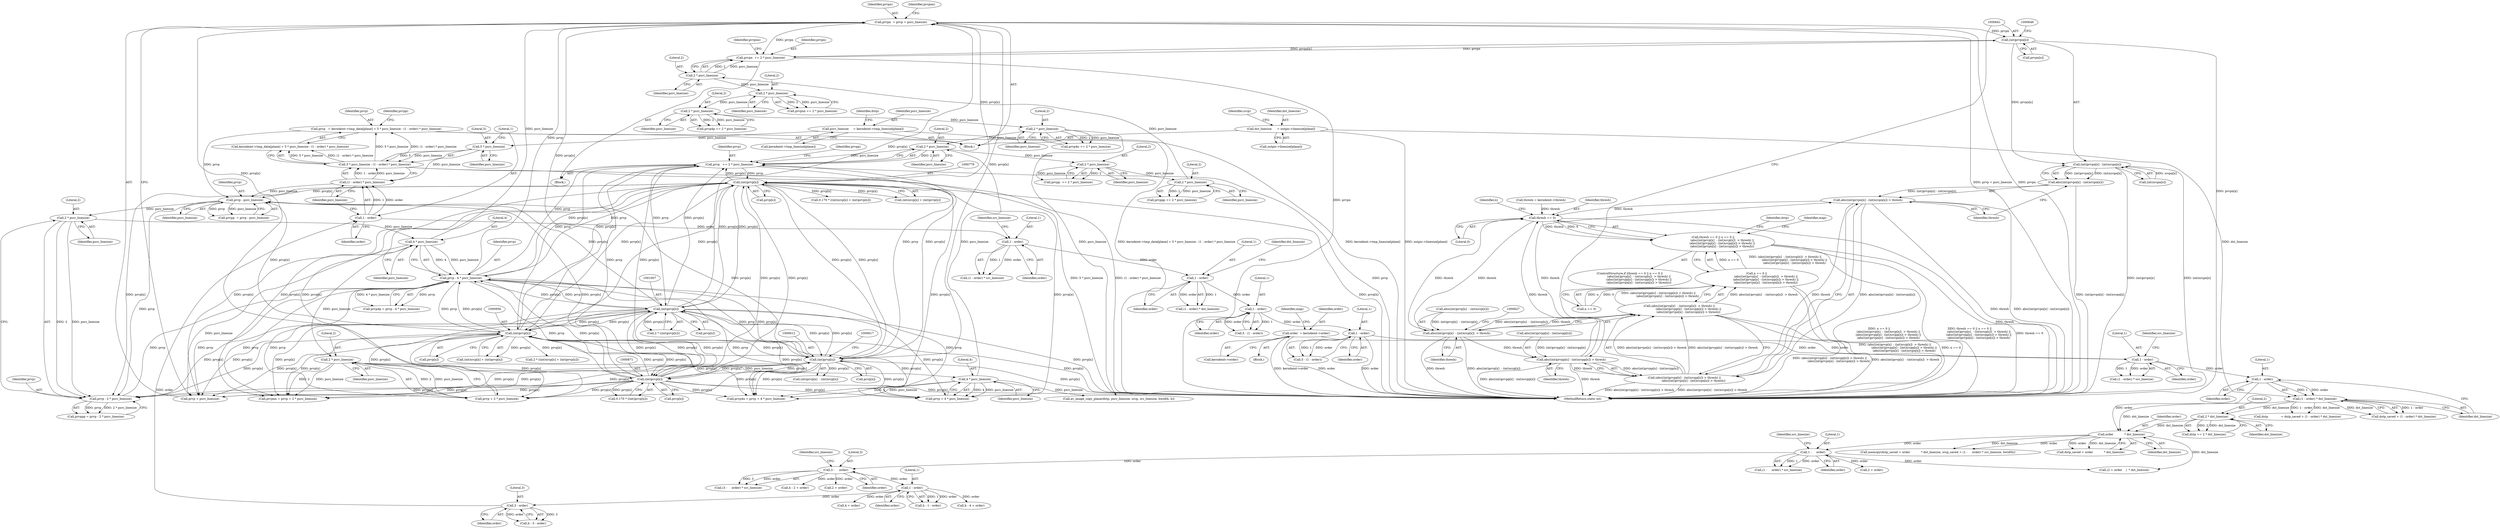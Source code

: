 digraph "0_FFmpeg_e43a0a232dbf6d3c161823c2e07c52e76227a1bc_5@integer" {
"1000470" [label="(Call,prvpn  = prvp + psrc_linesize)"];
"1000778" [label="(Call,(int)prvp[x])"];
"1001040" [label="(Call,prvp   += 2 * psrc_linesize)"];
"1001042" [label="(Call,2 * psrc_linesize)"];
"1001072" [label="(Call,2 * psrc_linesize)"];
"1001067" [label="(Call,2 * psrc_linesize)"];
"1001062" [label="(Call,2 * psrc_linesize)"];
"1001057" [label="(Call,2 * psrc_linesize)"];
"1001052" [label="(Call,2 * psrc_linesize)"];
"1001047" [label="(Call,2 * psrc_linesize)"];
"1000486" [label="(Call,4 * psrc_linesize)"];
"1000479" [label="(Call,2 * psrc_linesize)"];
"1000467" [label="(Call,4 * psrc_linesize)"];
"1000460" [label="(Call,2 * psrc_linesize)"];
"1000453" [label="(Call,prvp - psrc_linesize)"];
"1001006" [label="(Call,(int)prvp[x])"];
"1000955" [label="(Call,(int)prvp[x])"];
"1000611" [label="(Call,(int)prvp[x])"];
"1000870" [label="(Call,(int)prvp[x])"];
"1000465" [label="(Call,prvp - 4 * psrc_linesize)"];
"1000458" [label="(Call,prvp - 2 * psrc_linesize)"];
"1000434" [label="(Call,prvp   = kerndeint->tmp_data[plane] + 5 * psrc_linesize - (1 - order) * psrc_linesize)"];
"1000442" [label="(Call,5 * psrc_linesize - (1 - order) * psrc_linesize)"];
"1000443" [label="(Call,5 * psrc_linesize)"];
"1000298" [label="(Call,psrc_linesize     = kerndeint->tmp_linesize[plane])"];
"1000446" [label="(Call,(1 - order) * psrc_linesize)"];
"1000447" [label="(Call,1 - order)"];
"1000429" [label="(Call,3 - order)"];
"1000409" [label="(Call,1 - order)"];
"1000389" [label="(Call,3 -     order)"];
"1000373" [label="(Call,1 -     order)"];
"1000367" [label="(Call,order            * dst_linesize)"];
"1000335" [label="(Call,1 - order)"];
"1000326" [label="(Call,1 - order)"];
"1000186" [label="(Call,order  = kerndeint->order)"];
"1000581" [label="(Call,1 - order)"];
"1000572" [label="(Call,1 - order)"];
"1000563" [label="(Call,1 - order)"];
"1000498" [label="(Call,1 - order)"];
"1000334" [label="(Call,(1 - order) * dst_linesize)"];
"1000314" [label="(Call,dst_linesize      = outpic->linesize[plane])"];
"1000361" [label="(Call,2 * dst_linesize)"];
"1000640" [label="(Call,(int)prvpn[x])"];
"1000639" [label="(Call,(int)prvpn[x] - (int)srcpn[x])"];
"1000638" [label="(Call,abs((int)prvpn[x] - (int)srcpn[x]))"];
"1000637" [label="(Call,abs((int)prvpn[x] - (int)srcpn[x]) > thresh)"];
"1000600" [label="(Call,thresh == 0)"];
"1000599" [label="(Call,thresh == 0 || n == 0 ||\n                    (abs((int)prvp[x]  - (int)srcp[x])  > thresh) ||\n                    (abs((int)prvpp[x] - (int)srcpp[x]) > thresh) ||\n                    (abs((int)prvpn[x] - (int)srcpn[x]) > thresh))"];
"1000608" [label="(Call,abs((int)prvp[x]  - (int)srcp[x])  > thresh)"];
"1000607" [label="(Call,(abs((int)prvp[x]  - (int)srcp[x])  > thresh) ||\n                    (abs((int)prvpp[x] - (int)srcpp[x]) > thresh) ||\n                    (abs((int)prvpn[x] - (int)srcpn[x]) > thresh))"];
"1000603" [label="(Call,n == 0 ||\n                    (abs((int)prvp[x]  - (int)srcp[x])  > thresh) ||\n                    (abs((int)prvpp[x] - (int)srcpp[x]) > thresh) ||\n                    (abs((int)prvpn[x] - (int)srcpn[x]) > thresh))"];
"1000623" [label="(Call,abs((int)prvpp[x] - (int)srcpp[x]) > thresh)"];
"1000622" [label="(Call,(abs((int)prvpp[x] - (int)srcpp[x]) > thresh) ||\n                    (abs((int)prvpn[x] - (int)srcpn[x]) > thresh))"];
"1001055" [label="(Call,prvpn  += 2 * psrc_linesize)"];
"1000334" [label="(Call,(1 - order) * dst_linesize)"];
"1000487" [label="(Literal,4)"];
"1000481" [label="(Identifier,psrc_linesize)"];
"1000389" [label="(Call,3 -     order)"];
"1000336" [label="(Literal,1)"];
"1000484" [label="(Call,prvp + 4 * psrc_linesize)"];
"1000454" [label="(Identifier,prvp)"];
"1000581" [label="(Call,1 - order)"];
"1001067" [label="(Call,2 * psrc_linesize)"];
"1000436" [label="(Call,kerndeint->tmp_data[plane] + 5 * psrc_linesize - (1 - order) * psrc_linesize)"];
"1000466" [label="(Identifier,prvp)"];
"1000325" [label="(Call,(1 - order) * src_linesize)"];
"1000298" [label="(Call,psrc_linesize     = kerndeint->tmp_linesize[plane])"];
"1000609" [label="(Call,abs((int)prvp[x]  - (int)srcp[x]))"];
"1000608" [label="(Call,abs((int)prvp[x]  - (int)srcp[x])  > thresh)"];
"1001035" [label="(Identifier,dstp)"];
"1001060" [label="(Call,prvpnn += 2 * psrc_linesize)"];
"1000392" [label="(Identifier,src_linesize)"];
"1000418" [label="(Call,h - 4 + order)"];
"1000431" [label="(Identifier,order)"];
"1000611" [label="(Call,(int)prvp[x])"];
"1000435" [label="(Identifier,prvp)"];
"1000427" [label="(Call,h - 3 - order)"];
"1000453" [label="(Call,prvp - psrc_linesize)"];
"1000448" [label="(Literal,1)"];
"1000390" [label="(Literal,3)"];
"1000645" [label="(Call,(int)srcpn[x])"];
"1000469" [label="(Identifier,psrc_linesize)"];
"1000315" [label="(Identifier,dst_linesize)"];
"1000582" [label="(Literal,1)"];
"1000497" [label="(Call,(1 - order) * src_linesize)"];
"1000607" [label="(Call,(abs((int)prvp[x]  - (int)srcp[x])  > thresh) ||\n                    (abs((int)prvpp[x] - (int)srcpp[x]) > thresh) ||\n                    (abs((int)prvpn[x] - (int)srcpn[x]) > thresh))"];
"1001068" [label="(Literal,2)"];
"1001064" [label="(Identifier,psrc_linesize)"];
"1000458" [label="(Call,prvp - 2 * psrc_linesize)"];
"1000332" [label="(Call,dstp_saved + (1 - order) * dst_linesize)"];
"1000444" [label="(Literal,5)"];
"1001049" [label="(Identifier,psrc_linesize)"];
"1000361" [label="(Call,2 * dst_linesize)"];
"1000501" [label="(Identifier,src_linesize)"];
"1000955" [label="(Call,(int)prvp[x])"];
"1001045" [label="(Call,prvpp  += 2 * psrc_linesize)"];
"1000338" [label="(Identifier,dst_linesize)"];
"1000460" [label="(Call,2 * psrc_linesize)"];
"1001057" [label="(Call,2 * psrc_linesize)"];
"1000601" [label="(Identifier,thresh)"];
"1000623" [label="(Call,abs((int)prvpp[x] - (int)srcpp[x]) > thresh)"];
"1000306" [label="(Identifier,dstp)"];
"1000388" [label="(Call,(3 -     order) * src_linesize)"];
"1000193" [label="(Identifier,map)"];
"1000604" [label="(Call,n == 0)"];
"1000957" [label="(Call,prvp[x])"];
"1000500" [label="(Identifier,order)"];
"1000369" [label="(Identifier,dst_linesize)"];
"1000322" [label="(Identifier,srcp)"];
"1001006" [label="(Call,(int)prvp[x])"];
"1000381" [label="(Call,(2 + order    )  * dst_linesize)"];
"1000374" [label="(Literal,1)"];
"1000477" [label="(Call,prvp + 2 * psrc_linesize)"];
"1000368" [label="(Identifier,order)"];
"1001004" [label="(Call,2 * ((int)prvp[x]))"];
"1000451" [label="(Call,prvpp  = prvp - psrc_linesize)"];
"1000467" [label="(Call,4 * psrc_linesize)"];
"1000120" [label="(Block,)"];
"1000398" [label="(Call,h - 2 + order)"];
"1000637" [label="(Call,abs((int)prvpn[x] - (int)srcpn[x]) > thresh)"];
"1000949" [label="(Call,(int)srcp[x] + (int)prvp[x])"];
"1001055" [label="(Call,prvpn  += 2 * psrc_linesize)"];
"1000480" [label="(Literal,2)"];
"1000947" [label="(Call,2 * ((int)srcp[x] + (int)prvp[x]))"];
"1000450" [label="(Identifier,psrc_linesize)"];
"1000186" [label="(Call,order  = kerndeint->order)"];
"1001040" [label="(Call,prvp   += 2 * psrc_linesize)"];
"1000471" [label="(Identifier,prvpn)"];
"1000778" [label="(Call,(int)prvp[x])"];
"1000499" [label="(Literal,1)"];
"1000382" [label="(Call,2 + order)"];
"1000486" [label="(Call,4 * psrc_linesize)"];
"1001008" [label="(Call,prvp[x])"];
"1000299" [label="(Identifier,psrc_linesize)"];
"1001050" [label="(Call,prvppp += 2 * psrc_linesize)"];
"1000376" [label="(Identifier,src_linesize)"];
"1000472" [label="(Call,prvp + psrc_linesize)"];
"1000868" [label="(Call,0.170 * ((int)prvp[x]))"];
"1000465" [label="(Call,prvp - 4 * psrc_linesize)"];
"1000476" [label="(Identifier,prvpnn)"];
"1000770" [label="(Call,0.170 * ((int)srcp[x] + (int)prvp[x]))"];
"1000445" [label="(Identifier,psrc_linesize)"];
"1001056" [label="(Identifier,prvpn)"];
"1001065" [label="(Call,prvp4p += 2 * psrc_linesize)"];
"1000367" [label="(Call,order            * dst_linesize)"];
"1000572" [label="(Call,1 - order)"];
"1000335" [label="(Call,1 - order)"];
"1000642" [label="(Call,prvpn[x])"];
"1000314" [label="(Call,dst_linesize      = outpic->linesize[plane])"];
"1001041" [label="(Identifier,prvp)"];
"1001042" [label="(Call,2 * psrc_linesize)"];
"1000463" [label="(Call,prvp4p = prvp - 4 * psrc_linesize)"];
"1001139" [label="(Call,av_image_copy_plane(dstp, psrc_linesize, srcp, src_linesize, bwidth, h))"];
"1000468" [label="(Literal,4)"];
"1001052" [label="(Call,2 * psrc_linesize)"];
"1000598" [label="(ControlStructure,if (thresh == 0 || n == 0 ||\n                    (abs((int)prvp[x]  - (int)srcp[x])  > thresh) ||\n                    (abs((int)prvpp[x] - (int)srcpp[x]) > thresh) ||\n                    (abs((int)prvpn[x] - (int)srcpn[x]) > thresh)))"];
"1000599" [label="(Call,thresh == 0 || n == 0 ||\n                    (abs((int)prvp[x]  - (int)srcp[x])  > thresh) ||\n                    (abs((int)prvpp[x] - (int)srcpp[x]) > thresh) ||\n                    (abs((int)prvpn[x] - (int)srcpn[x]) > thresh))"];
"1000300" [label="(Call,kerndeint->tmp_linesize[plane])"];
"1001063" [label="(Literal,2)"];
"1000328" [label="(Identifier,order)"];
"1000870" [label="(Call,(int)prvp[x])"];
"1000639" [label="(Call,(int)prvpn[x] - (int)srcpn[x])"];
"1000605" [label="(Identifier,n)"];
"1001061" [label="(Identifier,prvpnn)"];
"1000363" [label="(Identifier,dst_linesize)"];
"1000420" [label="(Call,4 + order)"];
"1000434" [label="(Call,prvp   = kerndeint->tmp_data[plane] + 5 * psrc_linesize - (1 - order) * psrc_linesize)"];
"1000326" [label="(Call,1 - order)"];
"1001059" [label="(Identifier,psrc_linesize)"];
"1001048" [label="(Literal,2)"];
"1000446" [label="(Call,(1 - order) * psrc_linesize)"];
"1000638" [label="(Call,abs((int)prvpn[x] - (int)srcpn[x]))"];
"1000470" [label="(Call,prvpn  = prvp + psrc_linesize)"];
"1000456" [label="(Call,prvppp = prvp - 2 * psrc_linesize)"];
"1000772" [label="(Call,(int)srcp[x] + (int)prvp[x])"];
"1000475" [label="(Call,prvpnn = prvp + 2 * psrc_linesize)"];
"1000373" [label="(Call,1 -     order)"];
"1000430" [label="(Literal,3)"];
"1000187" [label="(Identifier,order)"];
"1000372" [label="(Call,(1 -     order) * src_linesize)"];
"1000327" [label="(Literal,1)"];
"1000610" [label="(Call,(int)prvp[x]  - (int)srcp[x])"];
"1000650" [label="(Identifier,thresh)"];
"1000452" [label="(Identifier,prvpp)"];
"1001046" [label="(Identifier,prvpp)"];
"1001047" [label="(Call,2 * psrc_linesize)"];
"1000409" [label="(Call,1 - order)"];
"1000622" [label="(Call,(abs((int)prvpp[x] - (int)srcpp[x]) > thresh) ||\n                    (abs((int)prvpn[x] - (int)srcpn[x]) > thresh))"];
"1000459" [label="(Identifier,prvp)"];
"1000316" [label="(Call,outpic->linesize[plane])"];
"1000624" [label="(Call,abs((int)prvpp[x] - (int)srcpp[x]))"];
"1001074" [label="(Identifier,psrc_linesize)"];
"1000362" [label="(Literal,2)"];
"1000573" [label="(Literal,1)"];
"1000443" [label="(Call,5 * psrc_linesize)"];
"1000603" [label="(Call,n == 0 ||\n                    (abs((int)prvp[x]  - (int)srcp[x])  > thresh) ||\n                    (abs((int)prvpp[x] - (int)srcpp[x]) > thresh) ||\n                    (abs((int)prvpn[x] - (int)srcpn[x]) > thresh))"];
"1001043" [label="(Literal,2)"];
"1000872" [label="(Call,prvp[x])"];
"1000498" [label="(Call,1 - order)"];
"1001073" [label="(Literal,2)"];
"1000562" [label="(Call,(1 - order) * dst_linesize)"];
"1000359" [label="(Call,dstp += 2 * dst_linesize)"];
"1000482" [label="(Call,prvp4n = prvp + 4 * psrc_linesize)"];
"1001044" [label="(Identifier,psrc_linesize)"];
"1000447" [label="(Call,1 - order)"];
"1000455" [label="(Identifier,psrc_linesize)"];
"1000636" [label="(Identifier,thresh)"];
"1000563" [label="(Call,1 - order)"];
"1000479" [label="(Call,2 * psrc_linesize)"];
"1000462" [label="(Identifier,psrc_linesize)"];
"1000400" [label="(Call,2 + order)"];
"1000613" [label="(Call,prvp[x])"];
"1000258" [label="(Block,)"];
"1000488" [label="(Identifier,psrc_linesize)"];
"1000364" [label="(Call,memcpy(dstp_saved + order            * dst_linesize, srcp_saved + (1 -     order) * src_linesize, bwidth))"];
"1000780" [label="(Call,prvp[x])"];
"1001153" [label="(MethodReturn,static int)"];
"1000461" [label="(Literal,2)"];
"1000180" [label="(Call,thresh = kerndeint->thresh)"];
"1000566" [label="(Identifier,dst_linesize)"];
"1000653" [label="(Identifier,map)"];
"1000583" [label="(Identifier,order)"];
"1000411" [label="(Identifier,order)"];
"1000565" [label="(Identifier,order)"];
"1000602" [label="(Literal,0)"];
"1000564" [label="(Literal,1)"];
"1000574" [label="(Identifier,order)"];
"1000442" [label="(Call,5 * psrc_linesize - (1 - order) * psrc_linesize)"];
"1001053" [label="(Literal,2)"];
"1000410" [label="(Literal,1)"];
"1000587" [label="(Block,)"];
"1000407" [label="(Call,h - 1 - order)"];
"1000429" [label="(Call,3 - order)"];
"1000579" [label="(Call,5 - (1 - order))"];
"1000570" [label="(Call,5 - (1 - order))"];
"1000391" [label="(Identifier,order)"];
"1000621" [label="(Identifier,thresh)"];
"1001054" [label="(Identifier,psrc_linesize)"];
"1000188" [label="(Call,kerndeint->order)"];
"1001062" [label="(Call,2 * psrc_linesize)"];
"1000329" [label="(Identifier,src_linesize)"];
"1000365" [label="(Call,dstp_saved + order            * dst_linesize)"];
"1000330" [label="(Call,dstp              = dstp_saved + (1 - order) * dst_linesize)"];
"1000375" [label="(Identifier,order)"];
"1001069" [label="(Identifier,psrc_linesize)"];
"1000640" [label="(Call,(int)prvpn[x])"];
"1000449" [label="(Identifier,order)"];
"1000600" [label="(Call,thresh == 0)"];
"1000337" [label="(Identifier,order)"];
"1001072" [label="(Call,2 * psrc_linesize)"];
"1001070" [label="(Call,prvp4n += 2 * psrc_linesize)"];
"1001058" [label="(Literal,2)"];
"1000470" -> "1000258"  [label="AST: "];
"1000470" -> "1000472"  [label="CFG: "];
"1000471" -> "1000470"  [label="AST: "];
"1000472" -> "1000470"  [label="AST: "];
"1000476" -> "1000470"  [label="CFG: "];
"1000470" -> "1001153"  [label="DDG: prvp + psrc_linesize"];
"1000470" -> "1001153"  [label="DDG: prvpn"];
"1000778" -> "1000470"  [label="DDG: prvp[x]"];
"1001006" -> "1000470"  [label="DDG: prvp[x]"];
"1000955" -> "1000470"  [label="DDG: prvp[x]"];
"1000465" -> "1000470"  [label="DDG: prvp"];
"1000611" -> "1000470"  [label="DDG: prvp[x]"];
"1000870" -> "1000470"  [label="DDG: prvp[x]"];
"1000467" -> "1000470"  [label="DDG: psrc_linesize"];
"1000470" -> "1000640"  [label="DDG: prvpn"];
"1000470" -> "1001055"  [label="DDG: prvpn"];
"1000778" -> "1000772"  [label="AST: "];
"1000778" -> "1000780"  [label="CFG: "];
"1000779" -> "1000778"  [label="AST: "];
"1000780" -> "1000778"  [label="AST: "];
"1000772" -> "1000778"  [label="CFG: "];
"1000778" -> "1001153"  [label="DDG: prvp[x]"];
"1000778" -> "1000453"  [label="DDG: prvp[x]"];
"1000778" -> "1000458"  [label="DDG: prvp[x]"];
"1000778" -> "1000465"  [label="DDG: prvp[x]"];
"1000778" -> "1000472"  [label="DDG: prvp[x]"];
"1000778" -> "1000475"  [label="DDG: prvp[x]"];
"1000778" -> "1000477"  [label="DDG: prvp[x]"];
"1000778" -> "1000482"  [label="DDG: prvp[x]"];
"1000778" -> "1000484"  [label="DDG: prvp[x]"];
"1000778" -> "1000611"  [label="DDG: prvp[x]"];
"1000778" -> "1000770"  [label="DDG: prvp[x]"];
"1000778" -> "1000772"  [label="DDG: prvp[x]"];
"1001040" -> "1000778"  [label="DDG: prvp"];
"1001006" -> "1000778"  [label="DDG: prvp[x]"];
"1000955" -> "1000778"  [label="DDG: prvp[x]"];
"1000611" -> "1000778"  [label="DDG: prvp[x]"];
"1000870" -> "1000778"  [label="DDG: prvp[x]"];
"1000465" -> "1000778"  [label="DDG: prvp"];
"1000778" -> "1000870"  [label="DDG: prvp[x]"];
"1000778" -> "1000955"  [label="DDG: prvp[x]"];
"1000778" -> "1001006"  [label="DDG: prvp[x]"];
"1000778" -> "1001040"  [label="DDG: prvp[x]"];
"1001040" -> "1000587"  [label="AST: "];
"1001040" -> "1001042"  [label="CFG: "];
"1001041" -> "1001040"  [label="AST: "];
"1001042" -> "1001040"  [label="AST: "];
"1001046" -> "1001040"  [label="CFG: "];
"1001040" -> "1001153"  [label="DDG: prvp"];
"1001040" -> "1000611"  [label="DDG: prvp"];
"1001040" -> "1000870"  [label="DDG: prvp"];
"1001040" -> "1000955"  [label="DDG: prvp"];
"1001040" -> "1001006"  [label="DDG: prvp"];
"1001042" -> "1001040"  [label="DDG: 2"];
"1001042" -> "1001040"  [label="DDG: psrc_linesize"];
"1001006" -> "1001040"  [label="DDG: prvp[x]"];
"1000955" -> "1001040"  [label="DDG: prvp[x]"];
"1000611" -> "1001040"  [label="DDG: prvp[x]"];
"1000870" -> "1001040"  [label="DDG: prvp[x]"];
"1000465" -> "1001040"  [label="DDG: prvp"];
"1001042" -> "1001044"  [label="CFG: "];
"1001043" -> "1001042"  [label="AST: "];
"1001044" -> "1001042"  [label="AST: "];
"1001072" -> "1001042"  [label="DDG: psrc_linesize"];
"1000486" -> "1001042"  [label="DDG: psrc_linesize"];
"1001042" -> "1001047"  [label="DDG: psrc_linesize"];
"1001072" -> "1001070"  [label="AST: "];
"1001072" -> "1001074"  [label="CFG: "];
"1001073" -> "1001072"  [label="AST: "];
"1001074" -> "1001072"  [label="AST: "];
"1001070" -> "1001072"  [label="CFG: "];
"1001072" -> "1001070"  [label="DDG: 2"];
"1001072" -> "1001070"  [label="DDG: psrc_linesize"];
"1001067" -> "1001072"  [label="DDG: psrc_linesize"];
"1001072" -> "1001139"  [label="DDG: psrc_linesize"];
"1001067" -> "1001065"  [label="AST: "];
"1001067" -> "1001069"  [label="CFG: "];
"1001068" -> "1001067"  [label="AST: "];
"1001069" -> "1001067"  [label="AST: "];
"1001065" -> "1001067"  [label="CFG: "];
"1001067" -> "1001065"  [label="DDG: 2"];
"1001067" -> "1001065"  [label="DDG: psrc_linesize"];
"1001062" -> "1001067"  [label="DDG: psrc_linesize"];
"1001062" -> "1001060"  [label="AST: "];
"1001062" -> "1001064"  [label="CFG: "];
"1001063" -> "1001062"  [label="AST: "];
"1001064" -> "1001062"  [label="AST: "];
"1001060" -> "1001062"  [label="CFG: "];
"1001062" -> "1001060"  [label="DDG: 2"];
"1001062" -> "1001060"  [label="DDG: psrc_linesize"];
"1001057" -> "1001062"  [label="DDG: psrc_linesize"];
"1001057" -> "1001055"  [label="AST: "];
"1001057" -> "1001059"  [label="CFG: "];
"1001058" -> "1001057"  [label="AST: "];
"1001059" -> "1001057"  [label="AST: "];
"1001055" -> "1001057"  [label="CFG: "];
"1001057" -> "1001055"  [label="DDG: 2"];
"1001057" -> "1001055"  [label="DDG: psrc_linesize"];
"1001052" -> "1001057"  [label="DDG: psrc_linesize"];
"1001052" -> "1001050"  [label="AST: "];
"1001052" -> "1001054"  [label="CFG: "];
"1001053" -> "1001052"  [label="AST: "];
"1001054" -> "1001052"  [label="AST: "];
"1001050" -> "1001052"  [label="CFG: "];
"1001052" -> "1001050"  [label="DDG: 2"];
"1001052" -> "1001050"  [label="DDG: psrc_linesize"];
"1001047" -> "1001052"  [label="DDG: psrc_linesize"];
"1001047" -> "1001045"  [label="AST: "];
"1001047" -> "1001049"  [label="CFG: "];
"1001048" -> "1001047"  [label="AST: "];
"1001049" -> "1001047"  [label="AST: "];
"1001045" -> "1001047"  [label="CFG: "];
"1001047" -> "1001045"  [label="DDG: 2"];
"1001047" -> "1001045"  [label="DDG: psrc_linesize"];
"1000486" -> "1000484"  [label="AST: "];
"1000486" -> "1000488"  [label="CFG: "];
"1000487" -> "1000486"  [label="AST: "];
"1000488" -> "1000486"  [label="AST: "];
"1000484" -> "1000486"  [label="CFG: "];
"1000486" -> "1000482"  [label="DDG: 4"];
"1000486" -> "1000482"  [label="DDG: psrc_linesize"];
"1000486" -> "1000484"  [label="DDG: 4"];
"1000486" -> "1000484"  [label="DDG: psrc_linesize"];
"1000479" -> "1000486"  [label="DDG: psrc_linesize"];
"1000486" -> "1001139"  [label="DDG: psrc_linesize"];
"1000479" -> "1000477"  [label="AST: "];
"1000479" -> "1000481"  [label="CFG: "];
"1000480" -> "1000479"  [label="AST: "];
"1000481" -> "1000479"  [label="AST: "];
"1000477" -> "1000479"  [label="CFG: "];
"1000479" -> "1000475"  [label="DDG: 2"];
"1000479" -> "1000475"  [label="DDG: psrc_linesize"];
"1000479" -> "1000477"  [label="DDG: 2"];
"1000479" -> "1000477"  [label="DDG: psrc_linesize"];
"1000467" -> "1000479"  [label="DDG: psrc_linesize"];
"1000467" -> "1000465"  [label="AST: "];
"1000467" -> "1000469"  [label="CFG: "];
"1000468" -> "1000467"  [label="AST: "];
"1000469" -> "1000467"  [label="AST: "];
"1000465" -> "1000467"  [label="CFG: "];
"1000467" -> "1000465"  [label="DDG: 4"];
"1000467" -> "1000465"  [label="DDG: psrc_linesize"];
"1000460" -> "1000467"  [label="DDG: psrc_linesize"];
"1000467" -> "1000472"  [label="DDG: psrc_linesize"];
"1000460" -> "1000458"  [label="AST: "];
"1000460" -> "1000462"  [label="CFG: "];
"1000461" -> "1000460"  [label="AST: "];
"1000462" -> "1000460"  [label="AST: "];
"1000458" -> "1000460"  [label="CFG: "];
"1000460" -> "1000458"  [label="DDG: 2"];
"1000460" -> "1000458"  [label="DDG: psrc_linesize"];
"1000453" -> "1000460"  [label="DDG: psrc_linesize"];
"1000453" -> "1000451"  [label="AST: "];
"1000453" -> "1000455"  [label="CFG: "];
"1000454" -> "1000453"  [label="AST: "];
"1000455" -> "1000453"  [label="AST: "];
"1000451" -> "1000453"  [label="CFG: "];
"1000453" -> "1000451"  [label="DDG: prvp"];
"1000453" -> "1000451"  [label="DDG: psrc_linesize"];
"1001006" -> "1000453"  [label="DDG: prvp[x]"];
"1000955" -> "1000453"  [label="DDG: prvp[x]"];
"1000434" -> "1000453"  [label="DDG: prvp"];
"1000611" -> "1000453"  [label="DDG: prvp[x]"];
"1000870" -> "1000453"  [label="DDG: prvp[x]"];
"1000446" -> "1000453"  [label="DDG: psrc_linesize"];
"1000453" -> "1000458"  [label="DDG: prvp"];
"1001006" -> "1001004"  [label="AST: "];
"1001006" -> "1001008"  [label="CFG: "];
"1001007" -> "1001006"  [label="AST: "];
"1001008" -> "1001006"  [label="AST: "];
"1001004" -> "1001006"  [label="CFG: "];
"1001006" -> "1001153"  [label="DDG: prvp[x]"];
"1001006" -> "1000458"  [label="DDG: prvp[x]"];
"1001006" -> "1000465"  [label="DDG: prvp[x]"];
"1001006" -> "1000472"  [label="DDG: prvp[x]"];
"1001006" -> "1000475"  [label="DDG: prvp[x]"];
"1001006" -> "1000477"  [label="DDG: prvp[x]"];
"1001006" -> "1000482"  [label="DDG: prvp[x]"];
"1001006" -> "1000484"  [label="DDG: prvp[x]"];
"1001006" -> "1000611"  [label="DDG: prvp[x]"];
"1001006" -> "1000870"  [label="DDG: prvp[x]"];
"1001006" -> "1000955"  [label="DDG: prvp[x]"];
"1001006" -> "1001004"  [label="DDG: prvp[x]"];
"1000955" -> "1001006"  [label="DDG: prvp[x]"];
"1000611" -> "1001006"  [label="DDG: prvp[x]"];
"1000870" -> "1001006"  [label="DDG: prvp[x]"];
"1000465" -> "1001006"  [label="DDG: prvp"];
"1000955" -> "1000949"  [label="AST: "];
"1000955" -> "1000957"  [label="CFG: "];
"1000956" -> "1000955"  [label="AST: "];
"1000957" -> "1000955"  [label="AST: "];
"1000949" -> "1000955"  [label="CFG: "];
"1000955" -> "1001153"  [label="DDG: prvp[x]"];
"1000955" -> "1000458"  [label="DDG: prvp[x]"];
"1000955" -> "1000465"  [label="DDG: prvp[x]"];
"1000955" -> "1000472"  [label="DDG: prvp[x]"];
"1000955" -> "1000475"  [label="DDG: prvp[x]"];
"1000955" -> "1000477"  [label="DDG: prvp[x]"];
"1000955" -> "1000482"  [label="DDG: prvp[x]"];
"1000955" -> "1000484"  [label="DDG: prvp[x]"];
"1000955" -> "1000611"  [label="DDG: prvp[x]"];
"1000955" -> "1000870"  [label="DDG: prvp[x]"];
"1000955" -> "1000947"  [label="DDG: prvp[x]"];
"1000955" -> "1000949"  [label="DDG: prvp[x]"];
"1000611" -> "1000955"  [label="DDG: prvp[x]"];
"1000870" -> "1000955"  [label="DDG: prvp[x]"];
"1000465" -> "1000955"  [label="DDG: prvp"];
"1000611" -> "1000610"  [label="AST: "];
"1000611" -> "1000613"  [label="CFG: "];
"1000612" -> "1000611"  [label="AST: "];
"1000613" -> "1000611"  [label="AST: "];
"1000617" -> "1000611"  [label="CFG: "];
"1000611" -> "1001153"  [label="DDG: prvp[x]"];
"1000611" -> "1000458"  [label="DDG: prvp[x]"];
"1000611" -> "1000465"  [label="DDG: prvp[x]"];
"1000611" -> "1000472"  [label="DDG: prvp[x]"];
"1000611" -> "1000475"  [label="DDG: prvp[x]"];
"1000611" -> "1000477"  [label="DDG: prvp[x]"];
"1000611" -> "1000482"  [label="DDG: prvp[x]"];
"1000611" -> "1000484"  [label="DDG: prvp[x]"];
"1000611" -> "1000610"  [label="DDG: prvp[x]"];
"1000870" -> "1000611"  [label="DDG: prvp[x]"];
"1000465" -> "1000611"  [label="DDG: prvp"];
"1000611" -> "1000870"  [label="DDG: prvp[x]"];
"1000870" -> "1000868"  [label="AST: "];
"1000870" -> "1000872"  [label="CFG: "];
"1000871" -> "1000870"  [label="AST: "];
"1000872" -> "1000870"  [label="AST: "];
"1000868" -> "1000870"  [label="CFG: "];
"1000870" -> "1001153"  [label="DDG: prvp[x]"];
"1000870" -> "1000458"  [label="DDG: prvp[x]"];
"1000870" -> "1000465"  [label="DDG: prvp[x]"];
"1000870" -> "1000472"  [label="DDG: prvp[x]"];
"1000870" -> "1000475"  [label="DDG: prvp[x]"];
"1000870" -> "1000477"  [label="DDG: prvp[x]"];
"1000870" -> "1000482"  [label="DDG: prvp[x]"];
"1000870" -> "1000484"  [label="DDG: prvp[x]"];
"1000870" -> "1000868"  [label="DDG: prvp[x]"];
"1000465" -> "1000870"  [label="DDG: prvp"];
"1000465" -> "1000463"  [label="AST: "];
"1000466" -> "1000465"  [label="AST: "];
"1000463" -> "1000465"  [label="CFG: "];
"1000465" -> "1000463"  [label="DDG: prvp"];
"1000465" -> "1000463"  [label="DDG: 4 * psrc_linesize"];
"1000458" -> "1000465"  [label="DDG: prvp"];
"1000465" -> "1000472"  [label="DDG: prvp"];
"1000465" -> "1000475"  [label="DDG: prvp"];
"1000465" -> "1000477"  [label="DDG: prvp"];
"1000465" -> "1000482"  [label="DDG: prvp"];
"1000465" -> "1000484"  [label="DDG: prvp"];
"1000458" -> "1000456"  [label="AST: "];
"1000459" -> "1000458"  [label="AST: "];
"1000456" -> "1000458"  [label="CFG: "];
"1000458" -> "1000456"  [label="DDG: prvp"];
"1000458" -> "1000456"  [label="DDG: 2 * psrc_linesize"];
"1000434" -> "1000258"  [label="AST: "];
"1000434" -> "1000436"  [label="CFG: "];
"1000435" -> "1000434"  [label="AST: "];
"1000436" -> "1000434"  [label="AST: "];
"1000452" -> "1000434"  [label="CFG: "];
"1000434" -> "1001153"  [label="DDG: kerndeint->tmp_data[plane] + 5 * psrc_linesize - (1 - order) * psrc_linesize"];
"1000442" -> "1000434"  [label="DDG: 5 * psrc_linesize"];
"1000442" -> "1000434"  [label="DDG: (1 - order) * psrc_linesize"];
"1000442" -> "1000436"  [label="AST: "];
"1000442" -> "1000446"  [label="CFG: "];
"1000443" -> "1000442"  [label="AST: "];
"1000446" -> "1000442"  [label="AST: "];
"1000436" -> "1000442"  [label="CFG: "];
"1000442" -> "1001153"  [label="DDG: 5 * psrc_linesize"];
"1000442" -> "1001153"  [label="DDG: (1 - order) * psrc_linesize"];
"1000442" -> "1000436"  [label="DDG: 5 * psrc_linesize"];
"1000442" -> "1000436"  [label="DDG: (1 - order) * psrc_linesize"];
"1000443" -> "1000442"  [label="DDG: 5"];
"1000443" -> "1000442"  [label="DDG: psrc_linesize"];
"1000446" -> "1000442"  [label="DDG: 1 - order"];
"1000446" -> "1000442"  [label="DDG: psrc_linesize"];
"1000443" -> "1000445"  [label="CFG: "];
"1000444" -> "1000443"  [label="AST: "];
"1000445" -> "1000443"  [label="AST: "];
"1000448" -> "1000443"  [label="CFG: "];
"1000298" -> "1000443"  [label="DDG: psrc_linesize"];
"1000443" -> "1000446"  [label="DDG: psrc_linesize"];
"1000298" -> "1000258"  [label="AST: "];
"1000298" -> "1000300"  [label="CFG: "];
"1000299" -> "1000298"  [label="AST: "];
"1000300" -> "1000298"  [label="AST: "];
"1000306" -> "1000298"  [label="CFG: "];
"1000298" -> "1001153"  [label="DDG: kerndeint->tmp_linesize[plane]"];
"1000446" -> "1000450"  [label="CFG: "];
"1000447" -> "1000446"  [label="AST: "];
"1000450" -> "1000446"  [label="AST: "];
"1000447" -> "1000446"  [label="DDG: 1"];
"1000447" -> "1000446"  [label="DDG: order"];
"1000447" -> "1000449"  [label="CFG: "];
"1000448" -> "1000447"  [label="AST: "];
"1000449" -> "1000447"  [label="AST: "];
"1000450" -> "1000447"  [label="CFG: "];
"1000429" -> "1000447"  [label="DDG: order"];
"1000447" -> "1000498"  [label="DDG: order"];
"1000429" -> "1000427"  [label="AST: "];
"1000429" -> "1000431"  [label="CFG: "];
"1000430" -> "1000429"  [label="AST: "];
"1000431" -> "1000429"  [label="AST: "];
"1000427" -> "1000429"  [label="CFG: "];
"1000429" -> "1000427"  [label="DDG: 3"];
"1000429" -> "1000427"  [label="DDG: order"];
"1000409" -> "1000429"  [label="DDG: order"];
"1000409" -> "1000407"  [label="AST: "];
"1000409" -> "1000411"  [label="CFG: "];
"1000410" -> "1000409"  [label="AST: "];
"1000411" -> "1000409"  [label="AST: "];
"1000407" -> "1000409"  [label="CFG: "];
"1000409" -> "1000407"  [label="DDG: 1"];
"1000409" -> "1000407"  [label="DDG: order"];
"1000389" -> "1000409"  [label="DDG: order"];
"1000409" -> "1000418"  [label="DDG: order"];
"1000409" -> "1000420"  [label="DDG: order"];
"1000389" -> "1000388"  [label="AST: "];
"1000389" -> "1000391"  [label="CFG: "];
"1000390" -> "1000389"  [label="AST: "];
"1000391" -> "1000389"  [label="AST: "];
"1000392" -> "1000389"  [label="CFG: "];
"1000389" -> "1000388"  [label="DDG: 3"];
"1000389" -> "1000388"  [label="DDG: order"];
"1000373" -> "1000389"  [label="DDG: order"];
"1000389" -> "1000398"  [label="DDG: order"];
"1000389" -> "1000400"  [label="DDG: order"];
"1000373" -> "1000372"  [label="AST: "];
"1000373" -> "1000375"  [label="CFG: "];
"1000374" -> "1000373"  [label="AST: "];
"1000375" -> "1000373"  [label="AST: "];
"1000376" -> "1000373"  [label="CFG: "];
"1000373" -> "1000372"  [label="DDG: 1"];
"1000373" -> "1000372"  [label="DDG: order"];
"1000367" -> "1000373"  [label="DDG: order"];
"1000373" -> "1000381"  [label="DDG: order"];
"1000373" -> "1000382"  [label="DDG: order"];
"1000367" -> "1000365"  [label="AST: "];
"1000367" -> "1000369"  [label="CFG: "];
"1000368" -> "1000367"  [label="AST: "];
"1000369" -> "1000367"  [label="AST: "];
"1000365" -> "1000367"  [label="CFG: "];
"1000367" -> "1000364"  [label="DDG: order"];
"1000367" -> "1000364"  [label="DDG: dst_linesize"];
"1000367" -> "1000365"  [label="DDG: order"];
"1000367" -> "1000365"  [label="DDG: dst_linesize"];
"1000335" -> "1000367"  [label="DDG: order"];
"1000334" -> "1000367"  [label="DDG: dst_linesize"];
"1000361" -> "1000367"  [label="DDG: dst_linesize"];
"1000367" -> "1000381"  [label="DDG: dst_linesize"];
"1000335" -> "1000334"  [label="AST: "];
"1000335" -> "1000337"  [label="CFG: "];
"1000336" -> "1000335"  [label="AST: "];
"1000337" -> "1000335"  [label="AST: "];
"1000338" -> "1000335"  [label="CFG: "];
"1000335" -> "1000334"  [label="DDG: 1"];
"1000335" -> "1000334"  [label="DDG: order"];
"1000326" -> "1000335"  [label="DDG: order"];
"1000326" -> "1000325"  [label="AST: "];
"1000326" -> "1000328"  [label="CFG: "];
"1000327" -> "1000326"  [label="AST: "];
"1000328" -> "1000326"  [label="AST: "];
"1000329" -> "1000326"  [label="CFG: "];
"1000326" -> "1000325"  [label="DDG: 1"];
"1000326" -> "1000325"  [label="DDG: order"];
"1000186" -> "1000326"  [label="DDG: order"];
"1000581" -> "1000326"  [label="DDG: order"];
"1000186" -> "1000120"  [label="AST: "];
"1000186" -> "1000188"  [label="CFG: "];
"1000187" -> "1000186"  [label="AST: "];
"1000188" -> "1000186"  [label="AST: "];
"1000193" -> "1000186"  [label="CFG: "];
"1000186" -> "1001153"  [label="DDG: kerndeint->order"];
"1000186" -> "1001153"  [label="DDG: order"];
"1000581" -> "1000579"  [label="AST: "];
"1000581" -> "1000583"  [label="CFG: "];
"1000582" -> "1000581"  [label="AST: "];
"1000583" -> "1000581"  [label="AST: "];
"1000579" -> "1000581"  [label="CFG: "];
"1000581" -> "1001153"  [label="DDG: order"];
"1000581" -> "1000579"  [label="DDG: 1"];
"1000581" -> "1000579"  [label="DDG: order"];
"1000572" -> "1000581"  [label="DDG: order"];
"1000572" -> "1000570"  [label="AST: "];
"1000572" -> "1000574"  [label="CFG: "];
"1000573" -> "1000572"  [label="AST: "];
"1000574" -> "1000572"  [label="AST: "];
"1000570" -> "1000572"  [label="CFG: "];
"1000572" -> "1000570"  [label="DDG: 1"];
"1000572" -> "1000570"  [label="DDG: order"];
"1000563" -> "1000572"  [label="DDG: order"];
"1000563" -> "1000562"  [label="AST: "];
"1000563" -> "1000565"  [label="CFG: "];
"1000564" -> "1000563"  [label="AST: "];
"1000565" -> "1000563"  [label="AST: "];
"1000566" -> "1000563"  [label="CFG: "];
"1000563" -> "1000562"  [label="DDG: 1"];
"1000563" -> "1000562"  [label="DDG: order"];
"1000498" -> "1000563"  [label="DDG: order"];
"1000498" -> "1000497"  [label="AST: "];
"1000498" -> "1000500"  [label="CFG: "];
"1000499" -> "1000498"  [label="AST: "];
"1000500" -> "1000498"  [label="AST: "];
"1000501" -> "1000498"  [label="CFG: "];
"1000498" -> "1000497"  [label="DDG: 1"];
"1000498" -> "1000497"  [label="DDG: order"];
"1000334" -> "1000332"  [label="AST: "];
"1000334" -> "1000338"  [label="CFG: "];
"1000338" -> "1000334"  [label="AST: "];
"1000332" -> "1000334"  [label="CFG: "];
"1000334" -> "1000330"  [label="DDG: 1 - order"];
"1000334" -> "1000330"  [label="DDG: dst_linesize"];
"1000334" -> "1000332"  [label="DDG: 1 - order"];
"1000334" -> "1000332"  [label="DDG: dst_linesize"];
"1000314" -> "1000334"  [label="DDG: dst_linesize"];
"1000334" -> "1000361"  [label="DDG: dst_linesize"];
"1000314" -> "1000258"  [label="AST: "];
"1000314" -> "1000316"  [label="CFG: "];
"1000315" -> "1000314"  [label="AST: "];
"1000316" -> "1000314"  [label="AST: "];
"1000322" -> "1000314"  [label="CFG: "];
"1000314" -> "1001153"  [label="DDG: outpic->linesize[plane]"];
"1000361" -> "1000359"  [label="AST: "];
"1000361" -> "1000363"  [label="CFG: "];
"1000362" -> "1000361"  [label="AST: "];
"1000363" -> "1000361"  [label="AST: "];
"1000359" -> "1000361"  [label="CFG: "];
"1000361" -> "1000359"  [label="DDG: 2"];
"1000361" -> "1000359"  [label="DDG: dst_linesize"];
"1000640" -> "1000639"  [label="AST: "];
"1000640" -> "1000642"  [label="CFG: "];
"1000641" -> "1000640"  [label="AST: "];
"1000642" -> "1000640"  [label="AST: "];
"1000646" -> "1000640"  [label="CFG: "];
"1000640" -> "1001153"  [label="DDG: prvpn[x]"];
"1000640" -> "1000639"  [label="DDG: prvpn[x]"];
"1001055" -> "1000640"  [label="DDG: prvpn"];
"1000640" -> "1001055"  [label="DDG: prvpn[x]"];
"1000639" -> "1000638"  [label="AST: "];
"1000639" -> "1000645"  [label="CFG: "];
"1000645" -> "1000639"  [label="AST: "];
"1000638" -> "1000639"  [label="CFG: "];
"1000639" -> "1001153"  [label="DDG: (int)prvpn[x]"];
"1000639" -> "1001153"  [label="DDG: (int)srcpn[x]"];
"1000639" -> "1000638"  [label="DDG: (int)prvpn[x]"];
"1000639" -> "1000638"  [label="DDG: (int)srcpn[x]"];
"1000645" -> "1000639"  [label="DDG: srcpn[x]"];
"1000638" -> "1000637"  [label="AST: "];
"1000650" -> "1000638"  [label="CFG: "];
"1000638" -> "1001153"  [label="DDG: (int)prvpn[x] - (int)srcpn[x]"];
"1000638" -> "1000637"  [label="DDG: (int)prvpn[x] - (int)srcpn[x]"];
"1000637" -> "1000622"  [label="AST: "];
"1000637" -> "1000650"  [label="CFG: "];
"1000650" -> "1000637"  [label="AST: "];
"1000622" -> "1000637"  [label="CFG: "];
"1000637" -> "1001153"  [label="DDG: abs((int)prvpn[x] - (int)srcpn[x])"];
"1000637" -> "1001153"  [label="DDG: thresh"];
"1000637" -> "1000600"  [label="DDG: thresh"];
"1000637" -> "1000622"  [label="DDG: abs((int)prvpn[x] - (int)srcpn[x])"];
"1000637" -> "1000622"  [label="DDG: thresh"];
"1000623" -> "1000637"  [label="DDG: thresh"];
"1000600" -> "1000599"  [label="AST: "];
"1000600" -> "1000602"  [label="CFG: "];
"1000601" -> "1000600"  [label="AST: "];
"1000602" -> "1000600"  [label="AST: "];
"1000605" -> "1000600"  [label="CFG: "];
"1000599" -> "1000600"  [label="CFG: "];
"1000600" -> "1001153"  [label="DDG: thresh"];
"1000600" -> "1000599"  [label="DDG: thresh"];
"1000600" -> "1000599"  [label="DDG: 0"];
"1000608" -> "1000600"  [label="DDG: thresh"];
"1000180" -> "1000600"  [label="DDG: thresh"];
"1000623" -> "1000600"  [label="DDG: thresh"];
"1000600" -> "1000608"  [label="DDG: thresh"];
"1000599" -> "1000598"  [label="AST: "];
"1000599" -> "1000603"  [label="CFG: "];
"1000603" -> "1000599"  [label="AST: "];
"1000653" -> "1000599"  [label="CFG: "];
"1001035" -> "1000599"  [label="CFG: "];
"1000599" -> "1001153"  [label="DDG: thresh == 0 || n == 0 ||\n                    (abs((int)prvp[x]  - (int)srcp[x])  > thresh) ||\n                    (abs((int)prvpp[x] - (int)srcpp[x]) > thresh) ||\n                    (abs((int)prvpn[x] - (int)srcpn[x]) > thresh)"];
"1000599" -> "1001153"  [label="DDG: thresh == 0"];
"1000599" -> "1001153"  [label="DDG: n == 0 ||\n                    (abs((int)prvp[x]  - (int)srcp[x])  > thresh) ||\n                    (abs((int)prvpp[x] - (int)srcpp[x]) > thresh) ||\n                    (abs((int)prvpn[x] - (int)srcpn[x]) > thresh)"];
"1000603" -> "1000599"  [label="DDG: n == 0"];
"1000603" -> "1000599"  [label="DDG: (abs((int)prvp[x]  - (int)srcp[x])  > thresh) ||\n                    (abs((int)prvpp[x] - (int)srcpp[x]) > thresh) ||\n                    (abs((int)prvpn[x] - (int)srcpn[x]) > thresh)"];
"1000608" -> "1000607"  [label="AST: "];
"1000608" -> "1000621"  [label="CFG: "];
"1000609" -> "1000608"  [label="AST: "];
"1000621" -> "1000608"  [label="AST: "];
"1000627" -> "1000608"  [label="CFG: "];
"1000607" -> "1000608"  [label="CFG: "];
"1000608" -> "1001153"  [label="DDG: thresh"];
"1000608" -> "1001153"  [label="DDG: abs((int)prvp[x]  - (int)srcp[x])"];
"1000608" -> "1000607"  [label="DDG: abs((int)prvp[x]  - (int)srcp[x])"];
"1000608" -> "1000607"  [label="DDG: thresh"];
"1000609" -> "1000608"  [label="DDG: (int)prvp[x]  - (int)srcp[x]"];
"1000608" -> "1000623"  [label="DDG: thresh"];
"1000607" -> "1000603"  [label="AST: "];
"1000607" -> "1000622"  [label="CFG: "];
"1000622" -> "1000607"  [label="AST: "];
"1000603" -> "1000607"  [label="CFG: "];
"1000607" -> "1001153"  [label="DDG: (abs((int)prvpp[x] - (int)srcpp[x]) > thresh) ||\n                    (abs((int)prvpn[x] - (int)srcpn[x]) > thresh)"];
"1000607" -> "1001153"  [label="DDG: abs((int)prvp[x]  - (int)srcp[x])  > thresh"];
"1000607" -> "1000603"  [label="DDG: abs((int)prvp[x]  - (int)srcp[x])  > thresh"];
"1000607" -> "1000603"  [label="DDG: (abs((int)prvpp[x] - (int)srcpp[x]) > thresh) ||\n                    (abs((int)prvpn[x] - (int)srcpn[x]) > thresh)"];
"1000622" -> "1000607"  [label="DDG: abs((int)prvpp[x] - (int)srcpp[x]) > thresh"];
"1000622" -> "1000607"  [label="DDG: abs((int)prvpn[x] - (int)srcpn[x]) > thresh"];
"1000603" -> "1000604"  [label="CFG: "];
"1000604" -> "1000603"  [label="AST: "];
"1000603" -> "1001153"  [label="DDG: (abs((int)prvp[x]  - (int)srcp[x])  > thresh) ||\n                    (abs((int)prvpp[x] - (int)srcpp[x]) > thresh) ||\n                    (abs((int)prvpn[x] - (int)srcpn[x]) > thresh)"];
"1000603" -> "1001153"  [label="DDG: n == 0"];
"1000604" -> "1000603"  [label="DDG: n"];
"1000604" -> "1000603"  [label="DDG: 0"];
"1000623" -> "1000622"  [label="AST: "];
"1000623" -> "1000636"  [label="CFG: "];
"1000624" -> "1000623"  [label="AST: "];
"1000636" -> "1000623"  [label="AST: "];
"1000641" -> "1000623"  [label="CFG: "];
"1000622" -> "1000623"  [label="CFG: "];
"1000623" -> "1001153"  [label="DDG: abs((int)prvpp[x] - (int)srcpp[x])"];
"1000623" -> "1001153"  [label="DDG: thresh"];
"1000623" -> "1000622"  [label="DDG: abs((int)prvpp[x] - (int)srcpp[x])"];
"1000623" -> "1000622"  [label="DDG: thresh"];
"1000624" -> "1000623"  [label="DDG: (int)prvpp[x] - (int)srcpp[x]"];
"1000622" -> "1001153"  [label="DDG: abs((int)prvpp[x] - (int)srcpp[x]) > thresh"];
"1000622" -> "1001153"  [label="DDG: abs((int)prvpn[x] - (int)srcpn[x]) > thresh"];
"1001055" -> "1000587"  [label="AST: "];
"1001056" -> "1001055"  [label="AST: "];
"1001061" -> "1001055"  [label="CFG: "];
"1001055" -> "1001153"  [label="DDG: prvpn"];
}
